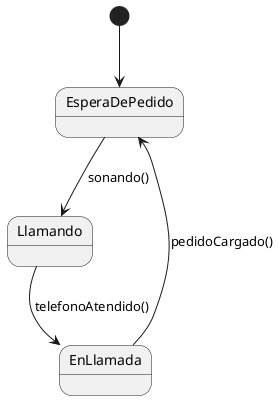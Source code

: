 @startuml Telefono
    [*] --> EsperaDePedido
    EsperaDePedido --> Llamando : sonando()
    Llamando --> EnLlamada: telefonoAtendido()
    EnLlamada --> EsperaDePedido : pedidoCargado()
@endumlx